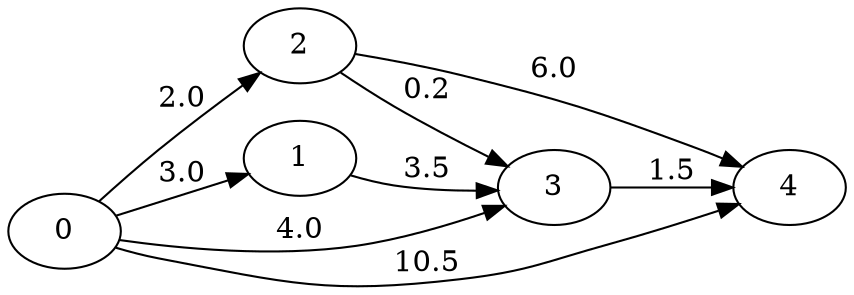 digraph network {
  rankdir="LR"
  0 -> 1 [label="3.0"]
  0 -> 2 [label="2.0"]
  0 -> 3 [label="4.0"]
  0 -> 4 [label="10.5"]
  1 -> 3 [label="3.5"]
  2 -> 3 [label="0.2"]
  2 -> 4 [label="6.0"]
  3 -> 4 [label="1.5"]
}
